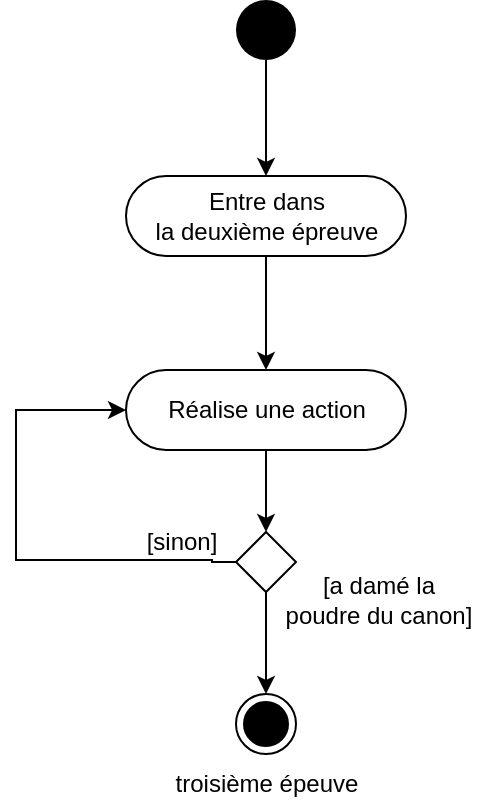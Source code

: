 <mxfile>
    <diagram id="gnBzezKpVYX1LDQUWSI4" name="Page-1">
        <mxGraphModel dx="98" dy="76" grid="0" gridSize="10" guides="1" tooltips="1" connect="1" arrows="1" fold="1" page="1" pageScale="1" pageWidth="100000" pageHeight="1600" math="0" shadow="0">
            <root>
                <mxCell id="0"/>
                <mxCell id="1" parent="0"/>
                <mxCell id="3TG9eYnXZ2S0aWuO_8vU-8" style="edgeStyle=orthogonalEdgeStyle;rounded=0;orthogonalLoop=1;jettySize=auto;html=1;entryX=0.5;entryY=0;entryDx=0;entryDy=0;" parent="1" source="3TG9eYnXZ2S0aWuO_8vU-1" target="3TG9eYnXZ2S0aWuO_8vU-2" edge="1">
                    <mxGeometry relative="1" as="geometry"/>
                </mxCell>
                <mxCell id="3TG9eYnXZ2S0aWuO_8vU-1" value="" style="ellipse;fillColor=#000000;strokeColor=none;" parent="1" vertex="1">
                    <mxGeometry x="427" y="103" width="30" height="30" as="geometry"/>
                </mxCell>
                <mxCell id="3TG9eYnXZ2S0aWuO_8vU-7" style="edgeStyle=orthogonalEdgeStyle;rounded=0;orthogonalLoop=1;jettySize=auto;html=1;" parent="1" source="3TG9eYnXZ2S0aWuO_8vU-2" target="3TG9eYnXZ2S0aWuO_8vU-3" edge="1">
                    <mxGeometry relative="1" as="geometry"/>
                </mxCell>
                <mxCell id="3TG9eYnXZ2S0aWuO_8vU-2" value="Entre dans&lt;br&gt;la deuxième épreuve" style="html=1;align=center;verticalAlign=middle;rounded=1;absoluteArcSize=1;arcSize=49;dashed=0;" parent="1" vertex="1">
                    <mxGeometry x="372" y="191" width="140" height="40" as="geometry"/>
                </mxCell>
                <mxCell id="3TG9eYnXZ2S0aWuO_8vU-6" style="edgeStyle=orthogonalEdgeStyle;rounded=0;orthogonalLoop=1;jettySize=auto;html=1;entryX=0.5;entryY=0;entryDx=0;entryDy=0;" parent="1" source="3TG9eYnXZ2S0aWuO_8vU-3" target="3TG9eYnXZ2S0aWuO_8vU-4" edge="1">
                    <mxGeometry relative="1" as="geometry"/>
                </mxCell>
                <mxCell id="3TG9eYnXZ2S0aWuO_8vU-3" value="Réalise une action" style="html=1;align=center;verticalAlign=middle;rounded=1;absoluteArcSize=1;arcSize=49;dashed=0;" parent="1" vertex="1">
                    <mxGeometry x="372" y="288" width="140" height="40" as="geometry"/>
                </mxCell>
                <mxCell id="3TG9eYnXZ2S0aWuO_8vU-5" style="edgeStyle=orthogonalEdgeStyle;rounded=0;orthogonalLoop=1;jettySize=auto;html=1;exitX=0;exitY=0.5;exitDx=0;exitDy=0;" parent="1" source="3TG9eYnXZ2S0aWuO_8vU-4" target="3TG9eYnXZ2S0aWuO_8vU-3" edge="1">
                    <mxGeometry relative="1" as="geometry">
                        <Array as="points">
                            <mxPoint x="415" y="384"/>
                            <mxPoint x="317" y="383"/>
                            <mxPoint x="317" y="308"/>
                        </Array>
                    </mxGeometry>
                </mxCell>
                <mxCell id="3TG9eYnXZ2S0aWuO_8vU-11" style="edgeStyle=orthogonalEdgeStyle;rounded=0;orthogonalLoop=1;jettySize=auto;html=1;" parent="1" source="3TG9eYnXZ2S0aWuO_8vU-4" target="3TG9eYnXZ2S0aWuO_8vU-10" edge="1">
                    <mxGeometry relative="1" as="geometry">
                        <mxPoint x="442" y="432" as="targetPoint"/>
                    </mxGeometry>
                </mxCell>
                <mxCell id="3TG9eYnXZ2S0aWuO_8vU-4" value="" style="rhombus;" parent="1" vertex="1">
                    <mxGeometry x="427" y="369" width="30" height="30" as="geometry"/>
                </mxCell>
                <mxCell id="3TG9eYnXZ2S0aWuO_8vU-10" value="" style="ellipse;html=1;shape=endState;fillColor=#000000;strokeColor=#000000;" parent="1" vertex="1">
                    <mxGeometry x="427" y="450" width="30" height="30" as="geometry"/>
                </mxCell>
                <mxCell id="3TG9eYnXZ2S0aWuO_8vU-14" value="[a damé la&lt;br&gt;poudre du canon]" style="text;html=1;strokeColor=none;fillColor=none;align=center;verticalAlign=middle;whiteSpace=wrap;rounded=0;" parent="1" vertex="1">
                    <mxGeometry x="442" y="393" width="113" height="20" as="geometry"/>
                </mxCell>
                <mxCell id="3TG9eYnXZ2S0aWuO_8vU-15" value="[sinon]" style="text;html=1;strokeColor=none;fillColor=none;align=center;verticalAlign=middle;whiteSpace=wrap;rounded=0;" parent="1" vertex="1">
                    <mxGeometry x="373" y="364" width="54" height="20" as="geometry"/>
                </mxCell>
                <mxCell id="4" value="troisième épeuve" style="text;html=1;strokeColor=none;fillColor=none;align=center;verticalAlign=middle;whiteSpace=wrap;rounded=0;" parent="1" vertex="1">
                    <mxGeometry x="390.75" y="485" width="102.5" height="20" as="geometry"/>
                </mxCell>
            </root>
        </mxGraphModel>
    </diagram>
</mxfile>